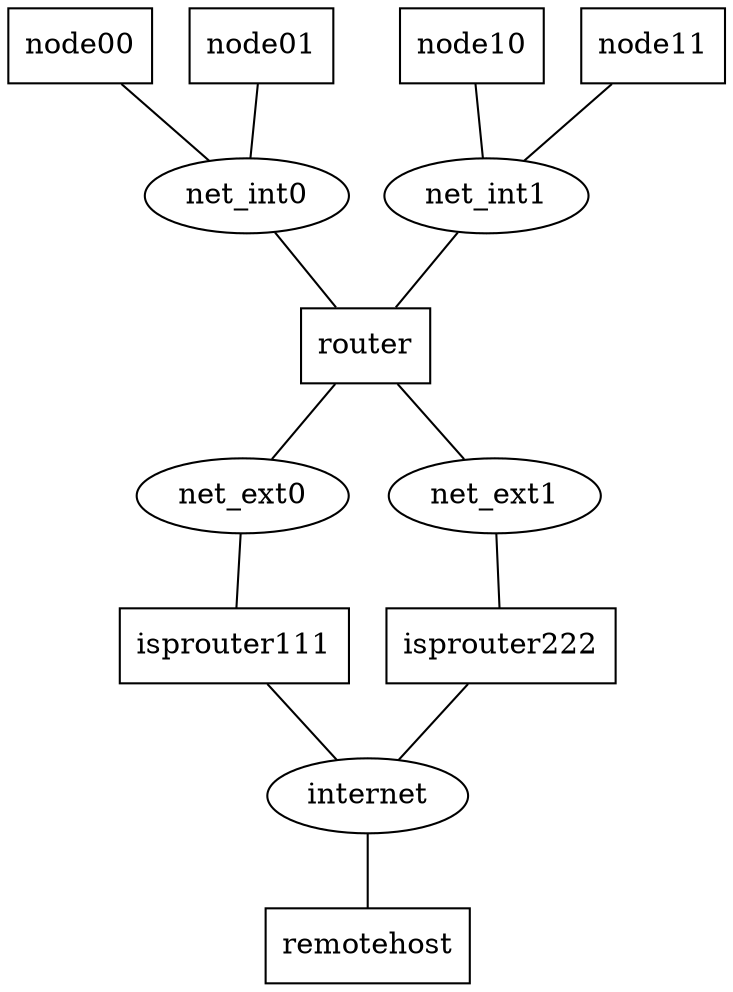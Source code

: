 graph {
    node00 [shape=box];
    node01 [shape=box];
    node10 [shape=box];
    node11 [shape=box];
    router [shape=box];
    isprouter111 [shape=box];
    isprouter222 [shape=box];
    remotehost [shape=box];

    node00 -- net_int0;
    node01 -- net_int0;
    node10 -- net_int1;
    node11 -- net_int1;
    net_int0 -- router;
    net_int1 -- router;
    router -- net_ext0;
    router -- net_ext1;
    net_ext0 -- isprouter111;
    net_ext1 -- isprouter222;
    isprouter111 -- internet;
    isprouter222 -- internet;
    internet -- remotehost;
  }

